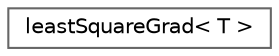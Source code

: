 digraph "Graphical Class Hierarchy"
{
 // LATEX_PDF_SIZE
  bgcolor="transparent";
  edge [fontname=Helvetica,fontsize=10,labelfontname=Helvetica,labelfontsize=10];
  node [fontname=Helvetica,fontsize=10,shape=box,height=0.2,width=0.4];
  rankdir="LR";
  Node0 [id="Node000000",label="leastSquareGrad\< T \>",height=0.2,width=0.4,color="grey40", fillcolor="white", style="filled",URL="$classFoam_1_1leastSquareGrad.html",tooltip="Estimates the gradient with a least square scheme in a cell."];
}
